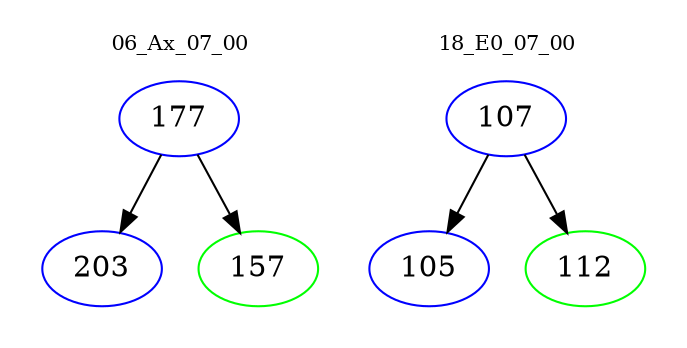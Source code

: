 digraph{
subgraph cluster_0 {
color = white
label = "06_Ax_07_00";
fontsize=10;
T0_177 [label="177", color="blue"]
T0_177 -> T0_203 [color="black"]
T0_203 [label="203", color="blue"]
T0_177 -> T0_157 [color="black"]
T0_157 [label="157", color="green"]
}
subgraph cluster_1 {
color = white
label = "18_E0_07_00";
fontsize=10;
T1_107 [label="107", color="blue"]
T1_107 -> T1_105 [color="black"]
T1_105 [label="105", color="blue"]
T1_107 -> T1_112 [color="black"]
T1_112 [label="112", color="green"]
}
}
